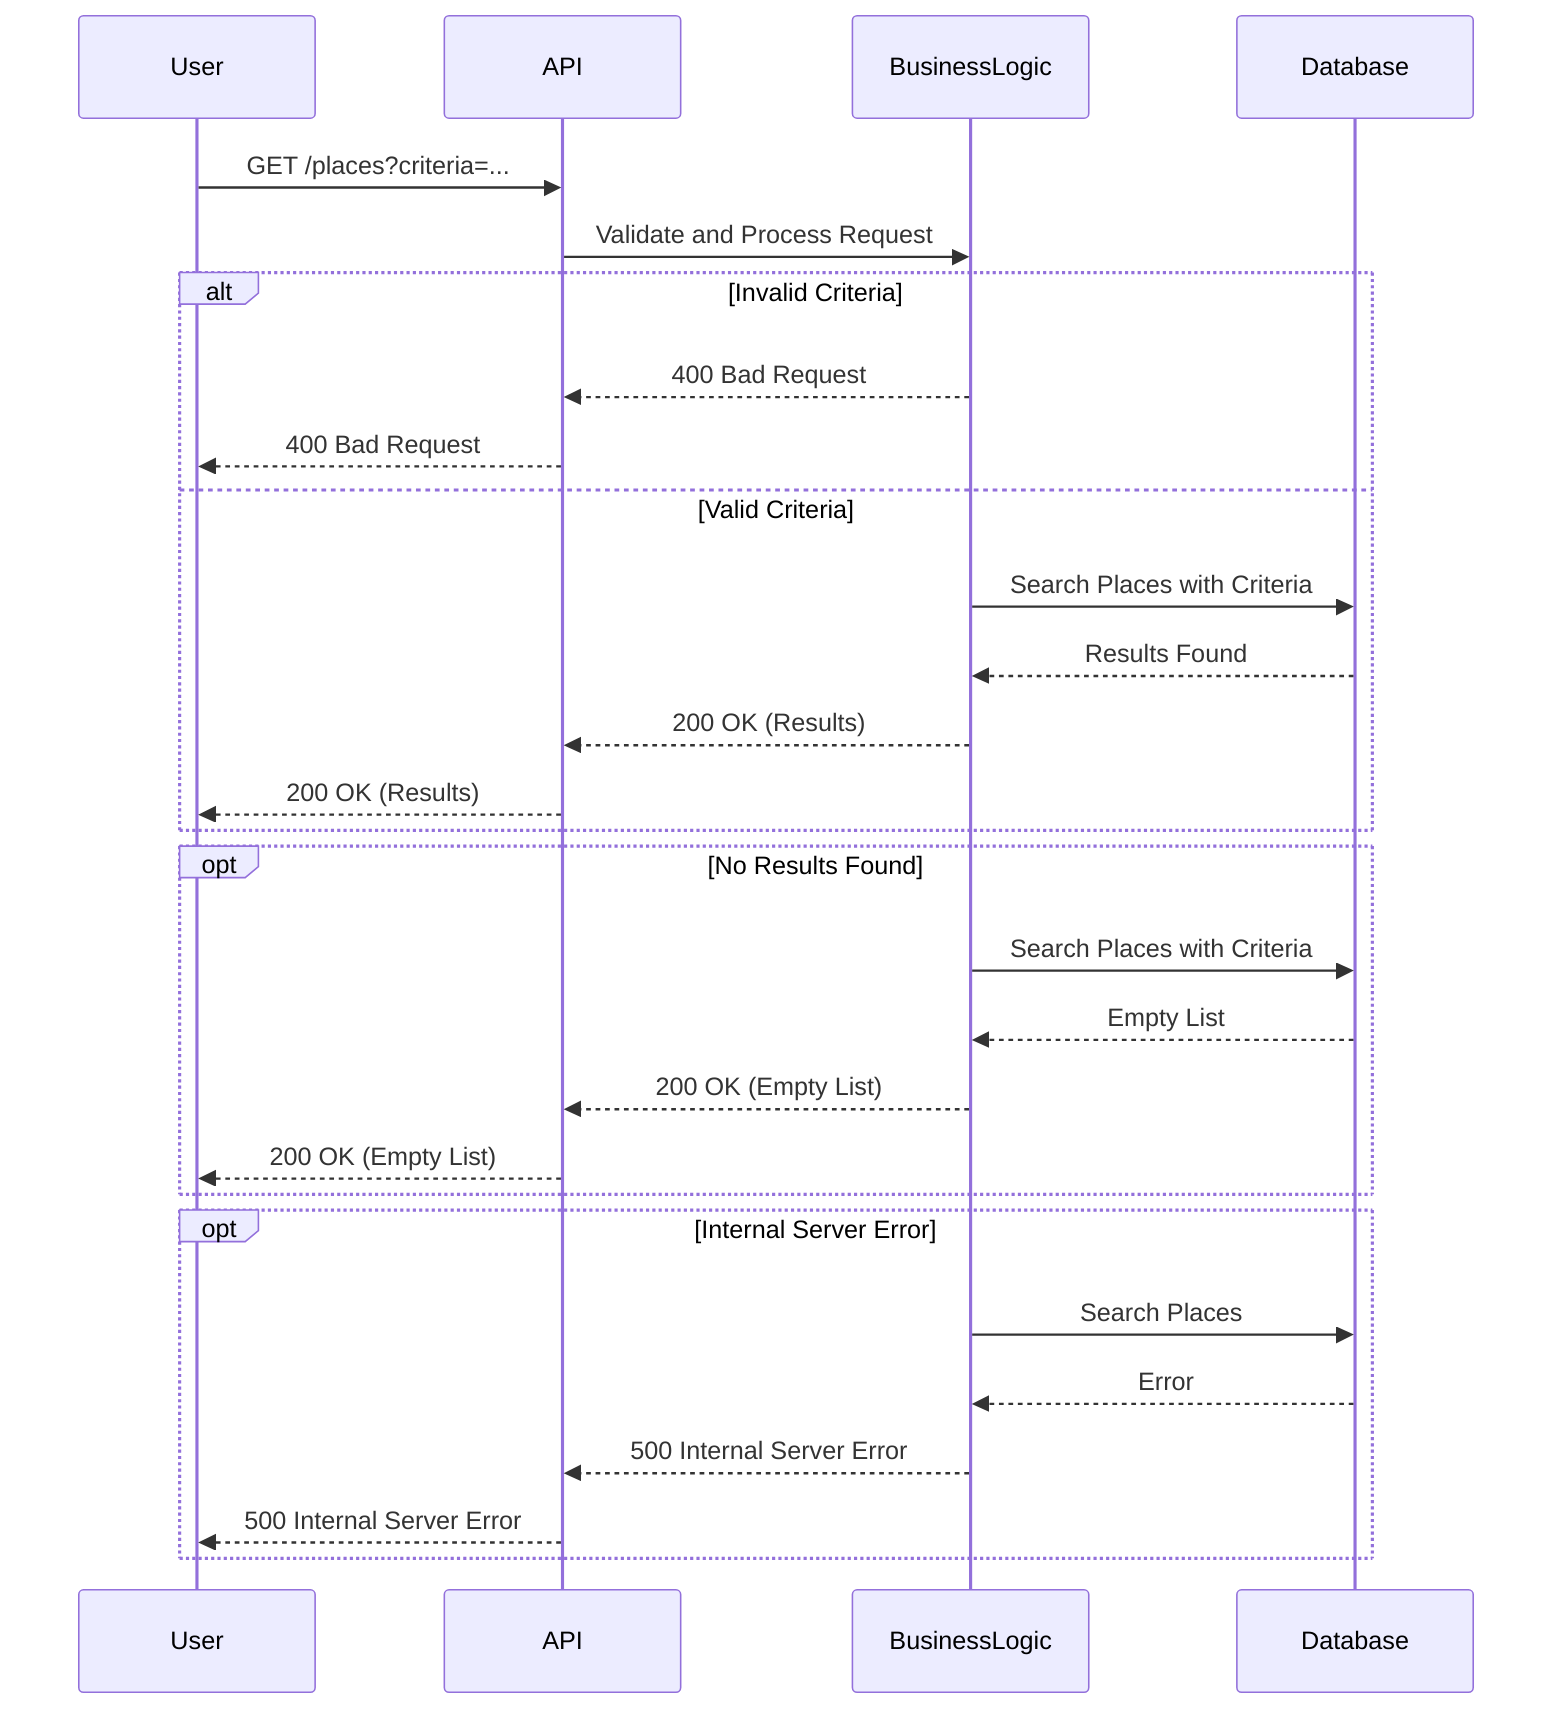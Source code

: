 sequenceDiagram
    participant User
    participant API
    participant BusinessLogic
    participant Database

    User->>API: GET /places?criteria=...
    API->>BusinessLogic: Validate and Process Request
    
    alt Invalid Criteria
        BusinessLogic-->>API: 400 Bad Request
        API-->>User: 400 Bad Request
    else Valid Criteria
        BusinessLogic->>Database: Search Places with Criteria
        Database-->>BusinessLogic: Results Found
        BusinessLogic-->>API: 200 OK (Results)
        API-->>User: 200 OK (Results)
    end

    opt No Results Found
        BusinessLogic->>Database: Search Places with Criteria
        Database-->>BusinessLogic: Empty List
        BusinessLogic-->>API: 200 OK (Empty List)
        API-->>User: 200 OK (Empty List)
    end

    opt Internal Server Error
        BusinessLogic->>Database: Search Places
        Database-->>BusinessLogic: Error
        BusinessLogic-->>API: 500 Internal Server Error
        API-->>User: 500 Internal Server Error
    end